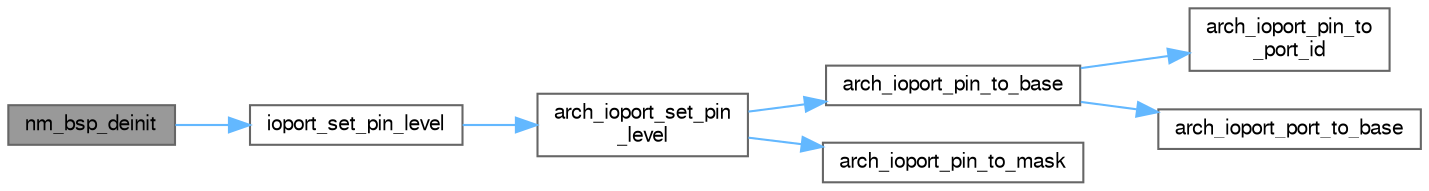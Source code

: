 digraph "nm_bsp_deinit"
{
 // LATEX_PDF_SIZE
  bgcolor="transparent";
  edge [fontname=FreeSans,fontsize=10,labelfontname=FreeSans,labelfontsize=10];
  node [fontname=FreeSans,fontsize=10,shape=box,height=0.2,width=0.4];
  rankdir="LR";
  Node1 [label="nm_bsp_deinit",height=0.2,width=0.4,color="gray40", fillcolor="grey60", style="filled", fontcolor="black",tooltip="De-iInitialize BSP."];
  Node1 -> Node2 [color="steelblue1",style="solid"];
  Node2 [label="ioport_set_pin_level",height=0.2,width=0.4,color="grey40", fillcolor="white", style="filled",URL="$group__ioport__group.html#ga4a68c82ba7e071467418ced856559035",tooltip="Set an IOPORT pin to a specified logical value."];
  Node2 -> Node3 [color="steelblue1",style="solid"];
  Node3 [label="arch_ioport_set_pin\l_level",height=0.2,width=0.4,color="grey40", fillcolor="white", style="filled",URL="$ioport__pio_8h.html#a0d1141e4ca10536f77e0a655cd99bf9e",tooltip=" "];
  Node3 -> Node4 [color="steelblue1",style="solid"];
  Node4 [label="arch_ioport_pin_to_base",height=0.2,width=0.4,color="grey40", fillcolor="white", style="filled",URL="$ioport__pio_8h.html#ae6ad3e99f2ec1f914a991ad6537637ef",tooltip=" "];
  Node4 -> Node5 [color="steelblue1",style="solid"];
  Node5 [label="arch_ioport_pin_to\l_port_id",height=0.2,width=0.4,color="grey40", fillcolor="white", style="filled",URL="$ioport__pio_8h.html#a17ab9c7be3b9b2674e7668b6a083d191",tooltip=" "];
  Node4 -> Node6 [color="steelblue1",style="solid"];
  Node6 [label="arch_ioport_port_to_base",height=0.2,width=0.4,color="grey40", fillcolor="white", style="filled",URL="$ioport__pio_8h.html#ac2b01a65bf5686910b77f6b606497df2",tooltip=" "];
  Node3 -> Node7 [color="steelblue1",style="solid"];
  Node7 [label="arch_ioport_pin_to_mask",height=0.2,width=0.4,color="grey40", fillcolor="white", style="filled",URL="$ioport__pio_8h.html#a69fd7bdfb41664b749080e509798165e",tooltip=" "];
}
